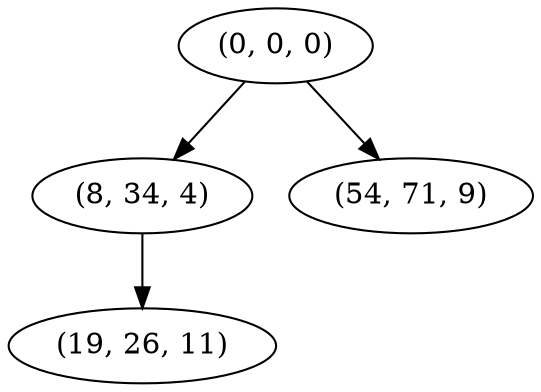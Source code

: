 digraph tree {
    "(0, 0, 0)";
    "(8, 34, 4)";
    "(19, 26, 11)";
    "(54, 71, 9)";
    "(0, 0, 0)" -> "(8, 34, 4)";
    "(0, 0, 0)" -> "(54, 71, 9)";
    "(8, 34, 4)" -> "(19, 26, 11)";
}

